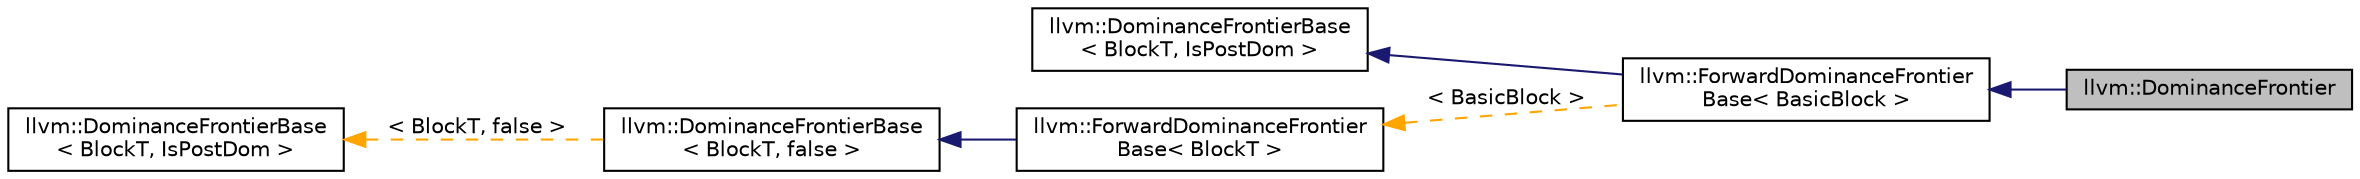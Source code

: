 digraph "llvm::DominanceFrontier"
{
 // LATEX_PDF_SIZE
  bgcolor="transparent";
  edge [fontname="Helvetica",fontsize="10",labelfontname="Helvetica",labelfontsize="10"];
  node [fontname="Helvetica",fontsize="10",shape="box"];
  rankdir="LR";
  Node1 [label="llvm::DominanceFrontier",height=0.2,width=0.4,color="black", fillcolor="grey75", style="filled", fontcolor="black",tooltip=" "];
  Node2 -> Node1 [dir="back",color="midnightblue",fontsize="10",style="solid",fontname="Helvetica"];
  Node2 [label="llvm::ForwardDominanceFrontier\lBase\< BasicBlock \>",height=0.2,width=0.4,color="black",URL="$classllvm_1_1ForwardDominanceFrontierBase.html",tooltip=" "];
  Node3 -> Node2 [dir="back",color="midnightblue",fontsize="10",style="solid",fontname="Helvetica"];
  Node3 [label="llvm::DominanceFrontierBase\l\< BlockT, IsPostDom \>",height=0.2,width=0.4,color="black",URL="$classllvm_1_1DominanceFrontierBase.html",tooltip="DominanceFrontierBase - Common base class for computing forward and inverse dominance frontiers for a..."];
  Node4 -> Node2 [dir="back",color="orange",fontsize="10",style="dashed",label=" \< BasicBlock \>" ,fontname="Helvetica"];
  Node4 [label="llvm::ForwardDominanceFrontier\lBase\< BlockT \>",height=0.2,width=0.4,color="black",URL="$classllvm_1_1ForwardDominanceFrontierBase.html",tooltip="DominanceFrontier Class - Concrete subclass of DominanceFrontierBase that is used to compute a forwar..."];
  Node5 -> Node4 [dir="back",color="midnightblue",fontsize="10",style="solid",fontname="Helvetica"];
  Node5 [label="llvm::DominanceFrontierBase\l\< BlockT, false \>",height=0.2,width=0.4,color="black",URL="$classllvm_1_1DominanceFrontierBase.html",tooltip=" "];
  Node6 -> Node5 [dir="back",color="orange",fontsize="10",style="dashed",label=" \< BlockT, false \>" ,fontname="Helvetica"];
  Node6 [label="llvm::DominanceFrontierBase\l\< BlockT, IsPostDom \>",height=0.2,width=0.4,color="black",URL="$classllvm_1_1DominanceFrontierBase.html",tooltip="DominanceFrontierBase - Common base class for computing forward and inverse dominance frontiers for a..."];
}
